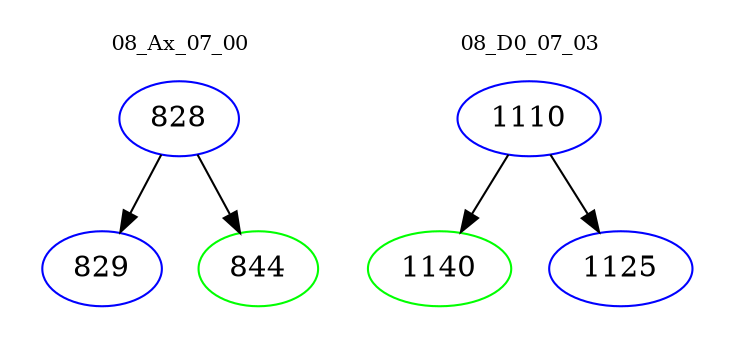 digraph{
subgraph cluster_0 {
color = white
label = "08_Ax_07_00";
fontsize=10;
T0_828 [label="828", color="blue"]
T0_828 -> T0_829 [color="black"]
T0_829 [label="829", color="blue"]
T0_828 -> T0_844 [color="black"]
T0_844 [label="844", color="green"]
}
subgraph cluster_1 {
color = white
label = "08_D0_07_03";
fontsize=10;
T1_1110 [label="1110", color="blue"]
T1_1110 -> T1_1140 [color="black"]
T1_1140 [label="1140", color="green"]
T1_1110 -> T1_1125 [color="black"]
T1_1125 [label="1125", color="blue"]
}
}
